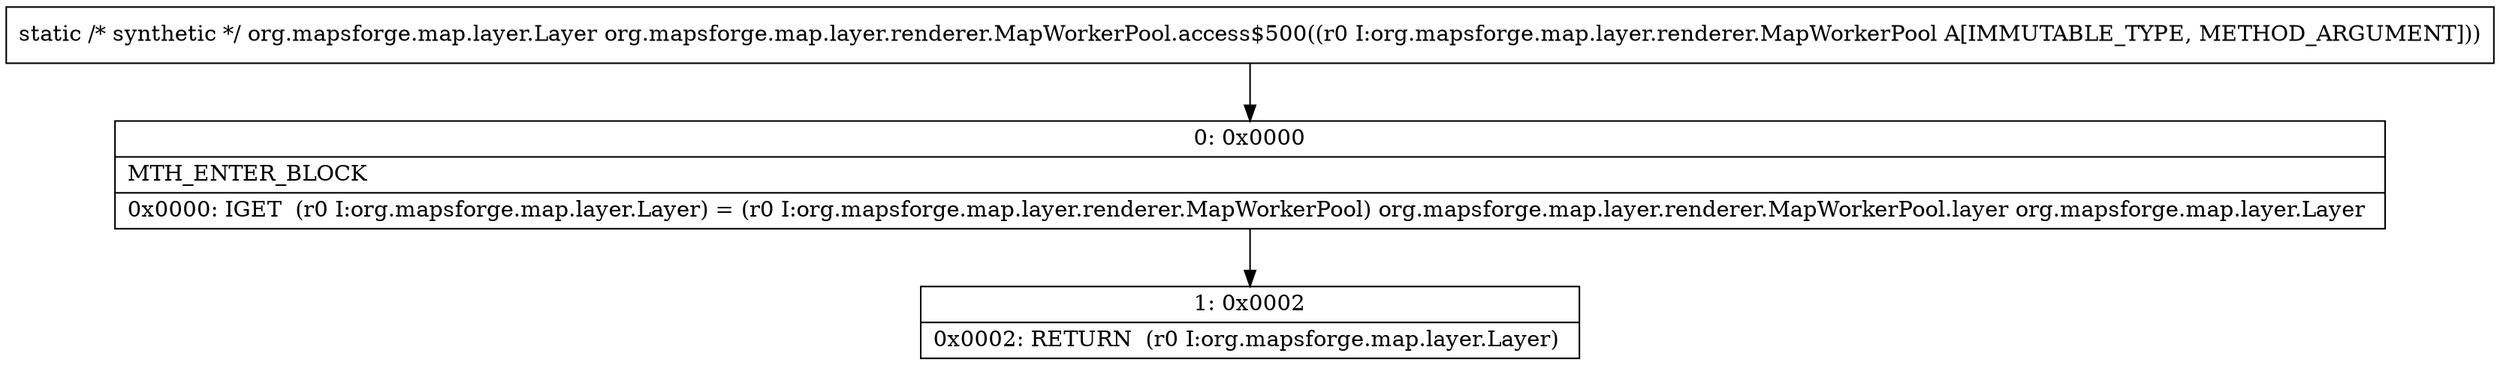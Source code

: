 digraph "CFG fororg.mapsforge.map.layer.renderer.MapWorkerPool.access$500(Lorg\/mapsforge\/map\/layer\/renderer\/MapWorkerPool;)Lorg\/mapsforge\/map\/layer\/Layer;" {
Node_0 [shape=record,label="{0\:\ 0x0000|MTH_ENTER_BLOCK\l|0x0000: IGET  (r0 I:org.mapsforge.map.layer.Layer) = (r0 I:org.mapsforge.map.layer.renderer.MapWorkerPool) org.mapsforge.map.layer.renderer.MapWorkerPool.layer org.mapsforge.map.layer.Layer \l}"];
Node_1 [shape=record,label="{1\:\ 0x0002|0x0002: RETURN  (r0 I:org.mapsforge.map.layer.Layer) \l}"];
MethodNode[shape=record,label="{static \/* synthetic *\/ org.mapsforge.map.layer.Layer org.mapsforge.map.layer.renderer.MapWorkerPool.access$500((r0 I:org.mapsforge.map.layer.renderer.MapWorkerPool A[IMMUTABLE_TYPE, METHOD_ARGUMENT])) }"];
MethodNode -> Node_0;
Node_0 -> Node_1;
}

